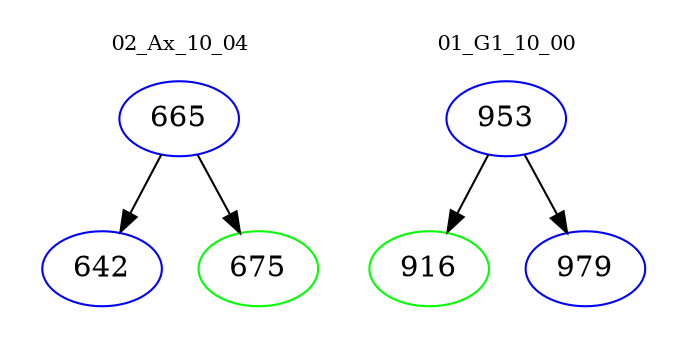 digraph{
subgraph cluster_0 {
color = white
label = "02_Ax_10_04";
fontsize=10;
T0_665 [label="665", color="blue"]
T0_665 -> T0_642 [color="black"]
T0_642 [label="642", color="blue"]
T0_665 -> T0_675 [color="black"]
T0_675 [label="675", color="green"]
}
subgraph cluster_1 {
color = white
label = "01_G1_10_00";
fontsize=10;
T1_953 [label="953", color="blue"]
T1_953 -> T1_916 [color="black"]
T1_916 [label="916", color="green"]
T1_953 -> T1_979 [color="black"]
T1_979 [label="979", color="blue"]
}
}
